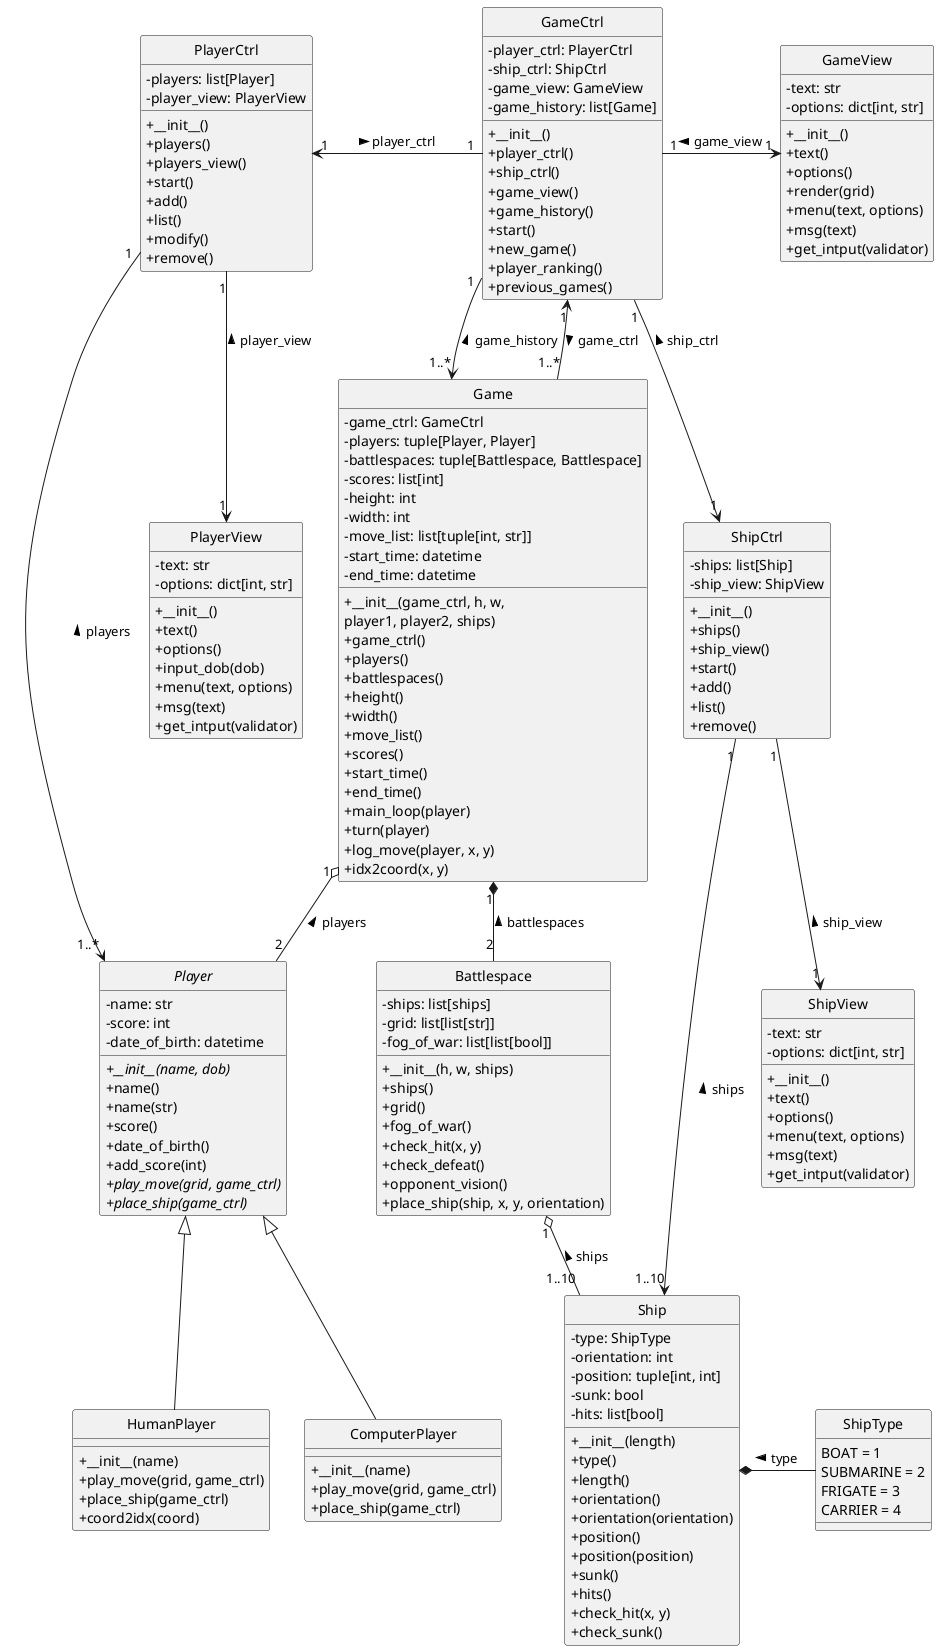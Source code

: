 @startuml battleship_class_diagram

skinparam classAttributeIconSize 0
'left to right direction
hide circle

class Game {
    - game_ctrl: GameCtrl
    - players: tuple[Player, Player]
    - battlespaces: tuple[Battlespace, Battlespace]
    - scores: list[int]
    - height: int
    - width: int
    - move_list: list[tuple[int, str]]
    - start_time: datetime
    - end_time: datetime
    + __init__(game_ctrl, h, w,
            player1, player2, ships)
    + game_ctrl()
    + players()
    + battlespaces()
    + height()
    + width()
    + move_list()
    + scores()
    + start_time()
    + end_time()
    + main_loop(player)
    + turn(player)
    + log_move(player, x, y)
    + idx2coord(x, y)
}

class GameCtrl {
    - player_ctrl: PlayerCtrl
    - ship_ctrl: ShipCtrl
    - game_view: GameView
    - game_history: list[Game]
    + __init__()
    + player_ctrl()
    + ship_ctrl()
    + game_view()
    + game_history()
    + start()
    + new_game()
    + player_ranking()
    + previous_games()
}

class GameView {
    - text: str
    - options: dict[int, str]
    + __init__()
    + text()
    + options()
    + render(grid)
    + menu(text, options)
    + msg(text)
    + get_intput(validator)
}

class Battlespace {
    - ships: list[ships]
    - grid: list[list[str]]
    - fog_of_war: list[list[bool]]
    + __init__(h, w, ships)
    + ships()
    + grid()
    + fog_of_war()
    + check_hit(x, y)
    + check_defeat()
    + opponent_vision()
    + place_ship(ship, x, y, orientation)
}

class Ship {
    - type: ShipType
    - orientation: int
    - position: tuple[int, int]
    - sunk: bool
    - hits: list[bool]
    + __init__(length)
    + type()
    + length()
    + orientation()
    + orientation(orientation)
    + position()
    + position(position)
    + sunk()
    + hits()
    + check_hit(x, y)
    + check_sunk()
}

enum ShipType {
    BOAT = 1
    SUBMARINE = 2
    FRIGATE = 3
    CARRIER = 4
}

class ShipCtrl{
    - ships: list[Ship]
    - ship_view: ShipView
    + __init__()
    + ships()
    + ship_view()
    + start()
    + add()
    + list()
    + remove()
}

class ShipView {
    - text: str
    - options: dict[int, str]
    + __init__()
    + text()
    + options()
    + menu(text, options)
    + msg(text)
    + get_intput(validator)
}

class PlayerCtrl {
    - players: list[Player]
    - player_view: PlayerView
    + __init__()
    + players()
    + players_view()
    + start()
    + add()
    + list()
    + modify()
    + remove()
}

abstract class Player {
    - name: str
    - score: int
    - date_of_birth: datetime
    + __init__(name, dob) {abstract}
    + name()
    + name(str)
    + score()
    + date_of_birth()
    + add_score(int)
    + play_move(grid, game_ctrl) {abstract}
    + place_ship(game_ctrl) {abstract}
}

class PlayerView {
    - text: str
    - options: dict[int, str]
    + __init__()
    + text()
    + options()
    + input_dob(dob)
    + menu(text, options)
    + msg(text)
    + get_intput(validator)
}

class HumanPlayer {
    + __init__(name)
    + play_move(grid, game_ctrl)
    + place_ship(game_ctrl)
    + coord2idx(coord)
}

class ComputerPlayer {
    + __init__(name)
    + play_move(grid, game_ctrl)
    + place_ship(game_ctrl)
}


GameCtrl "1" --> "1..*" Game : game_history <
GameCtrl "1" <-- "1..*" Game : game_ctrl >
GameCtrl "1" -r-> "1" GameView : game_view <

GameCtrl "1" -l-> "1" PlayerCtrl : player_ctrl <
GameCtrl "1" --> "1" ShipCtrl : ship_ctrl <

PlayerCtrl "1" --> "1..*" Player : players <
PlayerCtrl "1" --> "1" PlayerView : player_view <

Game "1" o-- "2" Player : players <

Player <|-- HumanPlayer
Player <|-- ComputerPlayer

Game "1" *-- "2" Battlespace : battlespaces <

ShipCtrl "1" --> "1..10" Ship : ships <
ShipCtrl "1" --> "1" ShipView : ship_view <
Battlespace "1" o-- "1..10" Ship : ships <

Ship *-r ShipType : type <
@enduml
